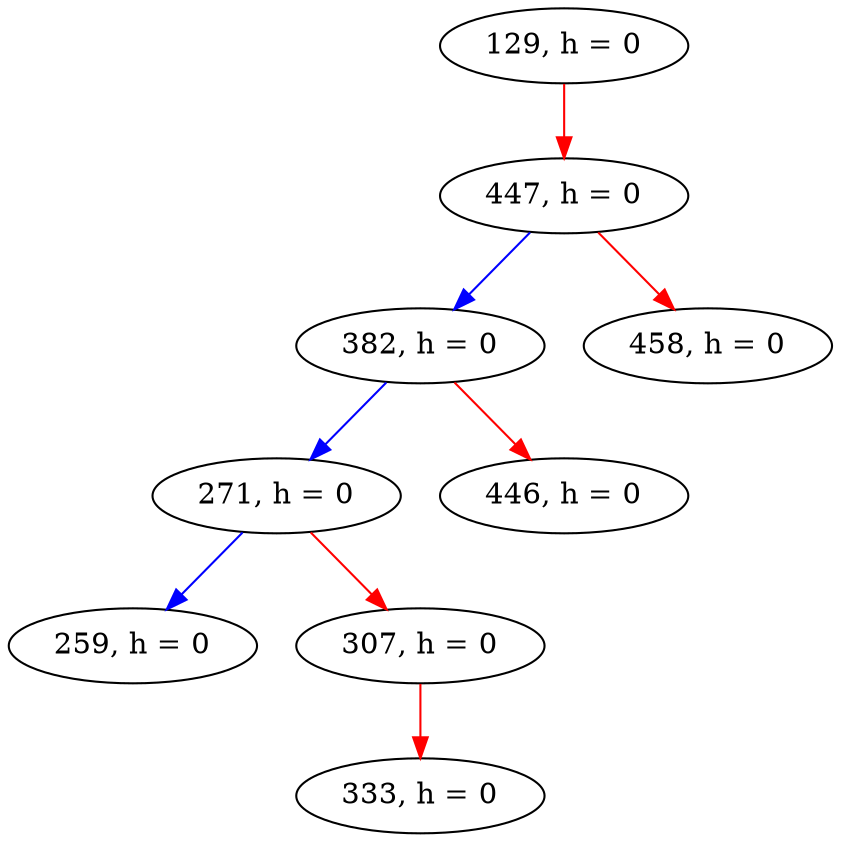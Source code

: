 digraph my_tree {
129 [label="129, h = 0"]447 [label="447, h = 0"]129 -> 447 [color=red];
447 [label="447, h = 0"]382 [label="382, h = 0"]447 -> 382 [color=blue];
447 [label="447, h = 0"]458 [label="458, h = 0"]447 -> 458 [color=red];
382 [label="382, h = 0"]271 [label="271, h = 0"]382 -> 271 [color=blue];
382 [label="382, h = 0"]446 [label="446, h = 0"]382 -> 446 [color=red];
271 [label="271, h = 0"]259 [label="259, h = 0"]271 -> 259 [color=blue];
271 [label="271, h = 0"]307 [label="307, h = 0"]271 -> 307 [color=red];
307 [label="307, h = 0"]333 [label="333, h = 0"]307 -> 333 [color=red];
}
